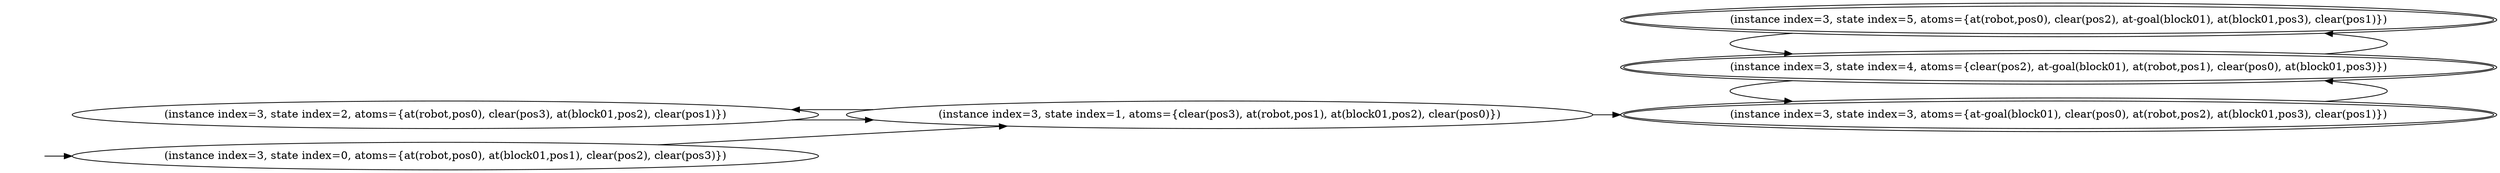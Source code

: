digraph {
rankdir="LR"
s2[label="(instance index=3, state index=2, atoms={at(robot,pos0), clear(pos3), at(block01,pos2), clear(pos1)})"]
s0[label="(instance index=3, state index=0, atoms={at(robot,pos0), at(block01,pos1), clear(pos2), clear(pos3)})"]
s1[label="(instance index=3, state index=1, atoms={clear(pos3), at(robot,pos1), at(block01,pos2), clear(pos0)})"]
s3[peripheries=2,label="(instance index=3, state index=3, atoms={at-goal(block01), clear(pos0), at(robot,pos2), at(block01,pos3), clear(pos1)})"]
s4[peripheries=2,label="(instance index=3, state index=4, atoms={clear(pos2), at-goal(block01), at(robot,pos1), clear(pos0), at(block01,pos3)})"]
s5[peripheries=2,label="(instance index=3, state index=5, atoms={at(robot,pos0), clear(pos2), at-goal(block01), at(block01,pos3), clear(pos1)})"]
Dangling [ label = "", style = invis ]
{ rank = same; Dangling }
Dangling -> s0
{ rank = same; s0}
{ rank = same; s1}
{ rank = same; s3,s4,s5}
{
s2->s1
s0->s1
}
{
s1->s3
s1->s2
}
{
s3->s4
s4->s5
s4->s3
s5->s4
}
}
